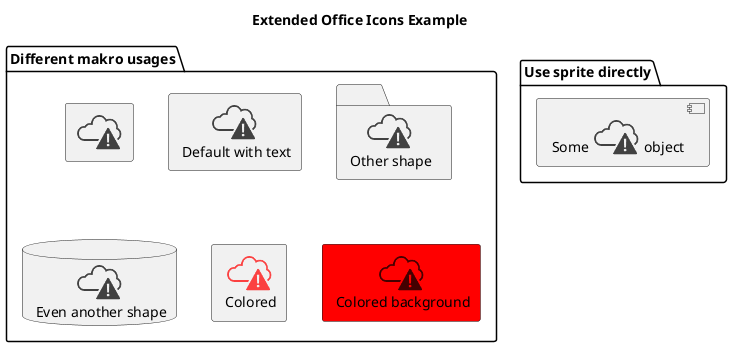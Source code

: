 {
  "sha1": "tfl2tk1xfn3p8nkdr6j6m8met6o3ihd",
  "insertion": {
    "when": "2024-06-04T17:28:46.159Z",
    "url": "https://github.com/Roemer/plantuml-office",
    "user": "plantuml@gmail.com"
  }
}
@startuml
!include <tupadr3/common>

!include <office/servers/database_server>
!include <office/servers/application_server>
!include <office/Concepts/firewall_orange>
!include <office/Clouds/cloud_disaster_red>

' Used to center the label under the images
skinparam defaultTextAlignment center

title Extended Office Icons Example

package "Use sprite directly" {
    [Some <$cloud_disaster_red> object]
}

package "Different makro usages" {
    OFF_CLOUD_DISASTER_RED(cloud1)
    OFF_CLOUD_DISASTER_RED(cloud2,Default with text)
    OFF_CLOUD_DISASTER_RED(cloud3,Other shape,Folder)
    OFF_CLOUD_DISASTER_RED(cloud4,Even another shape,Database)
    OFF_CLOUD_DISASTER_RED(cloud5,Colored,Rectangle, red)
    OFF_CLOUD_DISASTER_RED(cloud6,Colored background) #red
}
@enduml
